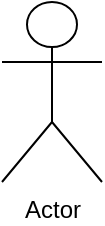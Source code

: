 <mxfile version="13.7.7" type="github"><diagram id="TOQEj234uVdWUdv0F9oo" name="Page-1"><mxGraphModel dx="1038" dy="575" grid="1" gridSize="10" guides="1" tooltips="1" connect="1" arrows="1" fold="1" page="1" pageScale="1" pageWidth="850" pageHeight="1100" math="0" shadow="0"><root><mxCell id="0"/><mxCell id="1" parent="0"/><mxCell id="4z11l-sIG_NwzeE_8q_A-1" value="Actor" style="shape=umlActor;verticalLabelPosition=bottom;verticalAlign=top;html=1;" vertex="1" parent="1"><mxGeometry x="180" y="190" width="50" height="90" as="geometry"/></mxCell></root></mxGraphModel></diagram></mxfile>